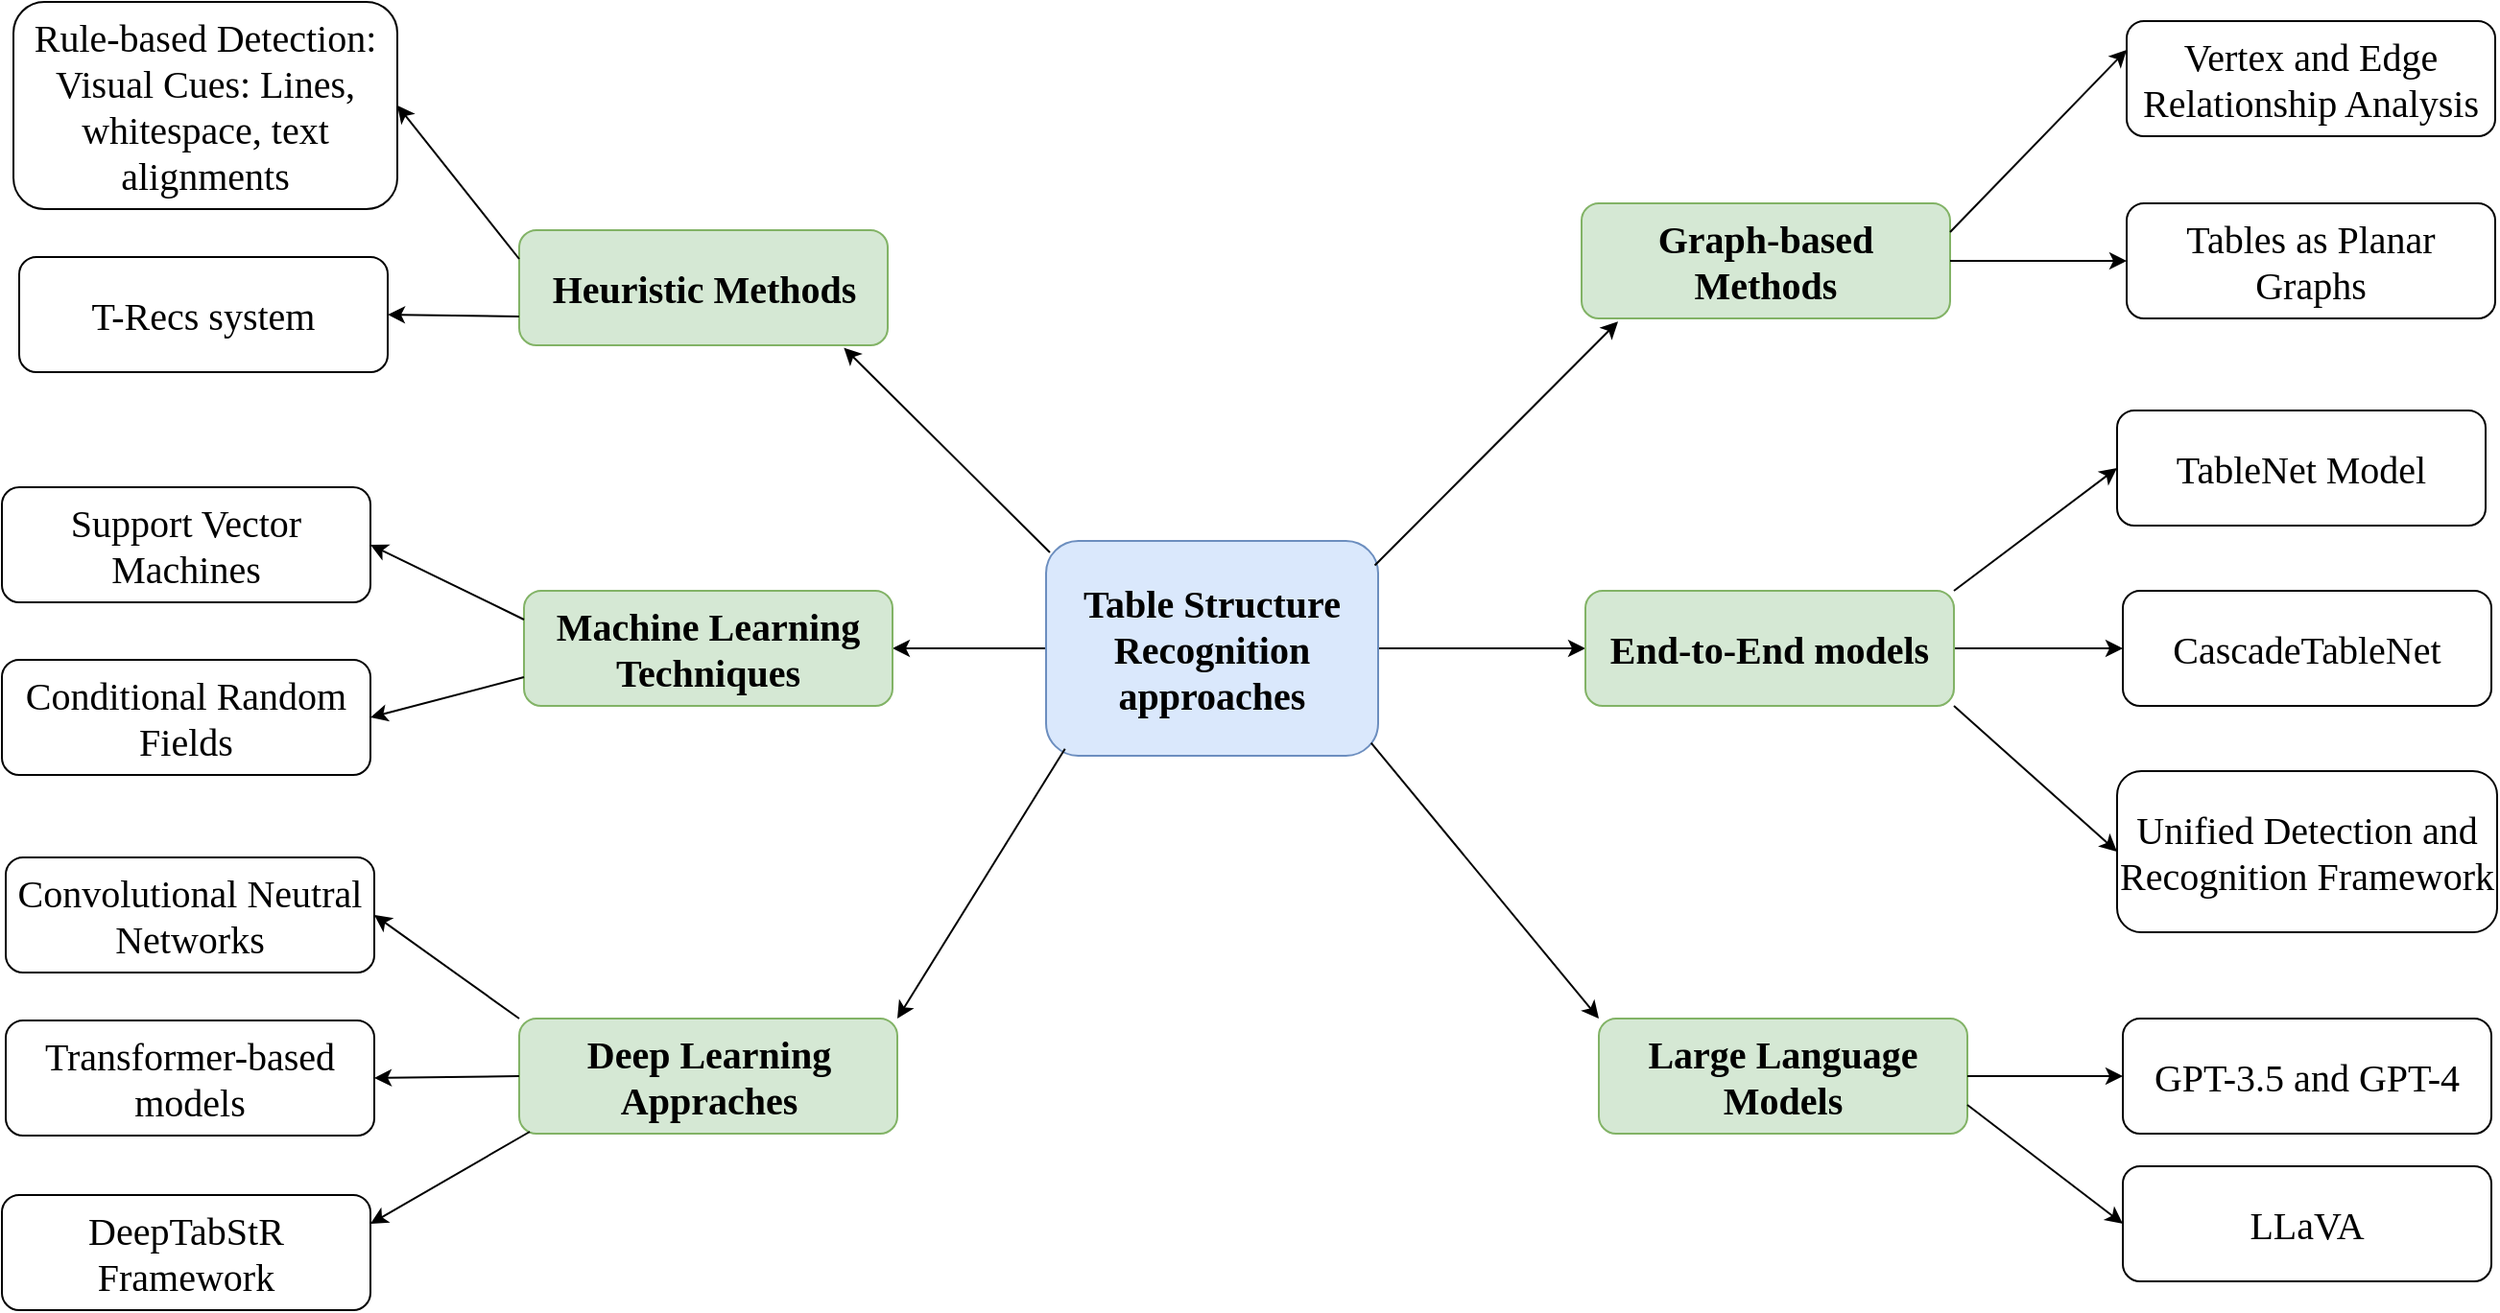 <mxfile version="27.0.6">
  <diagram name="Page-1" id="pL8piaVsNz2bICpjN5Gm">
    <mxGraphModel dx="1751" dy="1137" grid="0" gridSize="10" guides="1" tooltips="1" connect="1" arrows="1" fold="1" page="0" pageScale="1" pageWidth="850" pageHeight="1100" math="0" shadow="0">
      <root>
        <mxCell id="0" />
        <mxCell id="1" parent="0" />
        <mxCell id="jx3HCSnYXpnkk9Yz9M8T-20" style="edgeStyle=orthogonalEdgeStyle;rounded=0;orthogonalLoop=1;jettySize=auto;html=1;entryX=1;entryY=0.5;entryDx=0;entryDy=0;fontSize=20;" parent="1" source="jx3HCSnYXpnkk9Yz9M8T-2" target="jx3HCSnYXpnkk9Yz9M8T-4" edge="1">
          <mxGeometry relative="1" as="geometry" />
        </mxCell>
        <mxCell id="jx3HCSnYXpnkk9Yz9M8T-32" style="edgeStyle=orthogonalEdgeStyle;rounded=0;orthogonalLoop=1;jettySize=auto;html=1;entryX=0;entryY=0.5;entryDx=0;entryDy=0;fontSize=20;" parent="1" source="jx3HCSnYXpnkk9Yz9M8T-2" target="jx3HCSnYXpnkk9Yz9M8T-7" edge="1">
          <mxGeometry relative="1" as="geometry" />
        </mxCell>
        <mxCell id="jx3HCSnYXpnkk9Yz9M8T-2" value="Table Structure Recognition approaches" style="rounded=1;whiteSpace=wrap;html=1;fontFamily=Times New Roman;fontSize=20;fontStyle=1;fillColor=#dae8fc;strokeColor=#6c8ebf;" parent="1" vertex="1">
          <mxGeometry x="412" y="196" width="173" height="112" as="geometry" />
        </mxCell>
        <mxCell id="jx3HCSnYXpnkk9Yz9M8T-3" value="Heuristic Methods" style="rounded=1;whiteSpace=wrap;html=1;fontFamily=Times New Roman;fontSize=20;fontStyle=1;fillColor=#d5e8d4;strokeColor=#82b366;" parent="1" vertex="1">
          <mxGeometry x="137.5" y="34" width="192" height="60" as="geometry" />
        </mxCell>
        <mxCell id="jx3HCSnYXpnkk9Yz9M8T-4" value="Machine Learning Techniques" style="rounded=1;whiteSpace=wrap;html=1;fontFamily=Times New Roman;fontSize=20;fontStyle=1;fillColor=#d5e8d4;strokeColor=#82b366;" parent="1" vertex="1">
          <mxGeometry x="140" y="222" width="192" height="60" as="geometry" />
        </mxCell>
        <mxCell id="jx3HCSnYXpnkk9Yz9M8T-5" value="Deep Learning Appraches" style="rounded=1;whiteSpace=wrap;html=1;fontFamily=Times New Roman;fontSize=20;fontStyle=1;fillColor=#d5e8d4;strokeColor=#82b366;" parent="1" vertex="1">
          <mxGeometry x="137.5" y="445" width="197" height="60" as="geometry" />
        </mxCell>
        <mxCell id="jx3HCSnYXpnkk9Yz9M8T-6" value="Graph-based Methods" style="rounded=1;whiteSpace=wrap;html=1;fontFamily=Times New Roman;fontSize=20;fontStyle=1;fillColor=#d5e8d4;strokeColor=#82b366;" parent="1" vertex="1">
          <mxGeometry x="691" y="20" width="192" height="60" as="geometry" />
        </mxCell>
        <mxCell id="jx3HCSnYXpnkk9Yz9M8T-47" style="edgeStyle=orthogonalEdgeStyle;rounded=0;orthogonalLoop=1;jettySize=auto;html=1;entryX=0;entryY=0.5;entryDx=0;entryDy=0;fontSize=20;" parent="1" source="jx3HCSnYXpnkk9Yz9M8T-7" target="jx3HCSnYXpnkk9Yz9M8T-39" edge="1">
          <mxGeometry relative="1" as="geometry" />
        </mxCell>
        <mxCell id="jx3HCSnYXpnkk9Yz9M8T-7" value="End-to-End models" style="rounded=1;whiteSpace=wrap;html=1;fontFamily=Times New Roman;fontSize=20;fontStyle=1;fillColor=#d5e8d4;strokeColor=#82b366;" parent="1" vertex="1">
          <mxGeometry x="693" y="222" width="192" height="60" as="geometry" />
        </mxCell>
        <mxCell id="jx3HCSnYXpnkk9Yz9M8T-8" value="Large Language Models" style="rounded=1;whiteSpace=wrap;html=1;fontFamily=Times New Roman;fontSize=20;fontStyle=1;fillColor=#d5e8d4;strokeColor=#82b366;" parent="1" vertex="1">
          <mxGeometry x="700" y="445" width="192" height="60" as="geometry" />
        </mxCell>
        <mxCell id="jx3HCSnYXpnkk9Yz9M8T-9" value="Rule-based Detection: Visual Cues: Lines, whitespace, text alignments" style="rounded=1;whiteSpace=wrap;html=1;fontFamily=Times New Roman;fontSize=20;fontStyle=0" parent="1" vertex="1">
          <mxGeometry x="-126" y="-85" width="200" height="108" as="geometry" />
        </mxCell>
        <mxCell id="jx3HCSnYXpnkk9Yz9M8T-11" value="&lt;span style=&quot;font-weight: normal;&quot;&gt;T-Recs system&lt;/span&gt;" style="rounded=1;whiteSpace=wrap;html=1;fontFamily=Times New Roman;fontSize=20;fontStyle=1" parent="1" vertex="1">
          <mxGeometry x="-123" y="48" width="192" height="60" as="geometry" />
        </mxCell>
        <mxCell id="jx3HCSnYXpnkk9Yz9M8T-13" value="Support Vector Machines" style="rounded=1;whiteSpace=wrap;html=1;fontFamily=Times New Roman;fontSize=20;fontStyle=0" parent="1" vertex="1">
          <mxGeometry x="-132" y="168" width="192" height="60" as="geometry" />
        </mxCell>
        <mxCell id="jx3HCSnYXpnkk9Yz9M8T-14" value="Conditional Random Fields" style="rounded=1;whiteSpace=wrap;html=1;fontFamily=Times New Roman;fontSize=20;fontStyle=0" parent="1" vertex="1">
          <mxGeometry x="-132" y="258" width="192" height="60" as="geometry" />
        </mxCell>
        <mxCell id="jx3HCSnYXpnkk9Yz9M8T-17" value="Convolutional Neutral Networks" style="rounded=1;whiteSpace=wrap;html=1;fontFamily=Times New Roman;fontSize=20;fontStyle=0" parent="1" vertex="1">
          <mxGeometry x="-130" y="361" width="192" height="60" as="geometry" />
        </mxCell>
        <mxCell id="jx3HCSnYXpnkk9Yz9M8T-18" value="Transformer-based models" style="rounded=1;whiteSpace=wrap;html=1;fontFamily=Times New Roman;fontSize=20;fontStyle=0" parent="1" vertex="1">
          <mxGeometry x="-130" y="446" width="192" height="60" as="geometry" />
        </mxCell>
        <mxCell id="jx3HCSnYXpnkk9Yz9M8T-19" value="&lt;span style=&quot;font-weight: normal;&quot;&gt;DeepTabStR Framework&lt;/span&gt;" style="rounded=1;whiteSpace=wrap;html=1;fontFamily=Times New Roman;fontSize=20;fontStyle=1" parent="1" vertex="1">
          <mxGeometry x="-132" y="537" width="192" height="60" as="geometry" />
        </mxCell>
        <mxCell id="jx3HCSnYXpnkk9Yz9M8T-23" value="" style="endArrow=classic;html=1;rounded=0;entryX=1;entryY=0.5;entryDx=0;entryDy=0;exitX=0;exitY=0.25;exitDx=0;exitDy=0;fontSize=20;" parent="1" source="jx3HCSnYXpnkk9Yz9M8T-4" target="jx3HCSnYXpnkk9Yz9M8T-13" edge="1">
          <mxGeometry width="50" height="50" relative="1" as="geometry">
            <mxPoint x="228" y="229" as="sourcePoint" />
            <mxPoint x="278" y="179" as="targetPoint" />
          </mxGeometry>
        </mxCell>
        <mxCell id="jx3HCSnYXpnkk9Yz9M8T-27" value="" style="endArrow=classic;html=1;rounded=0;entryX=1;entryY=0.5;entryDx=0;entryDy=0;exitX=0;exitY=0.25;exitDx=0;exitDy=0;fontSize=20;" parent="1" source="jx3HCSnYXpnkk9Yz9M8T-3" target="jx3HCSnYXpnkk9Yz9M8T-9" edge="1">
          <mxGeometry width="50" height="50" relative="1" as="geometry">
            <mxPoint x="162" y="216" as="sourcePoint" />
            <mxPoint x="91" y="161" as="targetPoint" />
          </mxGeometry>
        </mxCell>
        <mxCell id="jx3HCSnYXpnkk9Yz9M8T-30" value="" style="endArrow=classic;html=1;rounded=0;entryX=1;entryY=0.5;entryDx=0;entryDy=0;exitX=0;exitY=0;exitDx=0;exitDy=0;fontSize=20;" parent="1" source="jx3HCSnYXpnkk9Yz9M8T-5" target="jx3HCSnYXpnkk9Yz9M8T-17" edge="1">
          <mxGeometry width="50" height="50" relative="1" as="geometry">
            <mxPoint x="150" y="306" as="sourcePoint" />
            <mxPoint x="79" y="251" as="targetPoint" />
          </mxGeometry>
        </mxCell>
        <mxCell id="jx3HCSnYXpnkk9Yz9M8T-31" value="" style="endArrow=classic;html=1;rounded=0;entryX=1;entryY=0.25;entryDx=0;entryDy=0;fontSize=20;" parent="1" edge="1" target="jx3HCSnYXpnkk9Yz9M8T-19">
          <mxGeometry width="50" height="50" relative="1" as="geometry">
            <mxPoint x="143" y="504" as="sourcePoint" />
            <mxPoint x="77.0" y="617" as="targetPoint" />
          </mxGeometry>
        </mxCell>
        <mxCell id="jx3HCSnYXpnkk9Yz9M8T-33" value="" style="endArrow=classic;html=1;rounded=0;entryX=0.881;entryY=1.021;entryDx=0;entryDy=0;entryPerimeter=0;fontSize=20;" parent="1" target="jx3HCSnYXpnkk9Yz9M8T-3" edge="1">
          <mxGeometry width="50" height="50" relative="1" as="geometry">
            <mxPoint x="414" y="202" as="sourcePoint" />
            <mxPoint x="101" y="171" as="targetPoint" />
          </mxGeometry>
        </mxCell>
        <mxCell id="jx3HCSnYXpnkk9Yz9M8T-34" value="" style="endArrow=classic;html=1;rounded=0;entryX=1;entryY=0;entryDx=0;entryDy=0;exitX=0.057;exitY=0.968;exitDx=0;exitDy=0;fontSize=20;exitPerimeter=0;" parent="1" source="jx3HCSnYXpnkk9Yz9M8T-2" target="jx3HCSnYXpnkk9Yz9M8T-5" edge="1">
          <mxGeometry width="50" height="50" relative="1" as="geometry">
            <mxPoint x="182" y="236" as="sourcePoint" />
            <mxPoint x="111" y="181" as="targetPoint" />
          </mxGeometry>
        </mxCell>
        <mxCell id="jx3HCSnYXpnkk9Yz9M8T-35" value="Vertex and Edge Relationship Analysis" style="rounded=1;whiteSpace=wrap;html=1;fontFamily=Times New Roman;fontSize=20;fontStyle=0" parent="1" vertex="1">
          <mxGeometry x="975" y="-75" width="192" height="60" as="geometry" />
        </mxCell>
        <mxCell id="jx3HCSnYXpnkk9Yz9M8T-36" value="Tables as Planar Graphs" style="rounded=1;whiteSpace=wrap;html=1;fontFamily=Times New Roman;fontSize=20;fontStyle=0" parent="1" vertex="1">
          <mxGeometry x="975" y="20" width="192" height="60" as="geometry" />
        </mxCell>
        <mxCell id="jx3HCSnYXpnkk9Yz9M8T-38" value="TableNet Model" style="rounded=1;whiteSpace=wrap;html=1;fontFamily=Times New Roman;fontSize=20;fontStyle=0" parent="1" vertex="1">
          <mxGeometry x="970" y="128" width="192" height="60" as="geometry" />
        </mxCell>
        <mxCell id="jx3HCSnYXpnkk9Yz9M8T-39" value="CascadeTableNet" style="rounded=1;whiteSpace=wrap;html=1;fontFamily=Times New Roman;fontSize=20;fontStyle=0" parent="1" vertex="1">
          <mxGeometry x="973" y="222" width="192" height="60" as="geometry" />
        </mxCell>
        <mxCell id="jx3HCSnYXpnkk9Yz9M8T-40" value="&lt;span style=&quot;font-weight: normal;&quot;&gt;Unified Detection and Recognition Framework&lt;/span&gt;" style="rounded=1;whiteSpace=wrap;html=1;fontFamily=Times New Roman;fontSize=20;fontStyle=1" parent="1" vertex="1">
          <mxGeometry x="970" y="316" width="198" height="84" as="geometry" />
        </mxCell>
        <mxCell id="jx3HCSnYXpnkk9Yz9M8T-41" value="GPT-3.5 and GPT-4" style="rounded=1;whiteSpace=wrap;html=1;fontFamily=Times New Roman;fontSize=20;fontStyle=0" parent="1" vertex="1">
          <mxGeometry x="973" y="445" width="192" height="60" as="geometry" />
        </mxCell>
        <mxCell id="jx3HCSnYXpnkk9Yz9M8T-42" value="LLaVA" style="rounded=1;whiteSpace=wrap;html=1;fontFamily=Times New Roman;fontSize=20;fontStyle=0" parent="1" vertex="1">
          <mxGeometry x="973" y="522" width="192" height="60" as="geometry" />
        </mxCell>
        <mxCell id="jx3HCSnYXpnkk9Yz9M8T-44" value="" style="endArrow=classic;html=1;rounded=0;entryX=1;entryY=0.5;entryDx=0;entryDy=0;fontSize=20;exitX=0;exitY=0.75;exitDx=0;exitDy=0;" parent="1" source="jx3HCSnYXpnkk9Yz9M8T-4" target="jx3HCSnYXpnkk9Yz9M8T-14" edge="1">
          <mxGeometry width="50" height="50" relative="1" as="geometry">
            <mxPoint x="140" y="282" as="sourcePoint" />
            <mxPoint x="81" y="177" as="targetPoint" />
          </mxGeometry>
        </mxCell>
        <mxCell id="jx3HCSnYXpnkk9Yz9M8T-45" value="" style="endArrow=classic;html=1;rounded=0;entryX=0.099;entryY=1.027;entryDx=0;entryDy=0;exitX=0.99;exitY=0.114;exitDx=0;exitDy=0;entryPerimeter=0;fontSize=20;exitPerimeter=0;" parent="1" source="jx3HCSnYXpnkk9Yz9M8T-2" target="jx3HCSnYXpnkk9Yz9M8T-6" edge="1">
          <mxGeometry width="50" height="50" relative="1" as="geometry">
            <mxPoint x="422" y="206" as="sourcePoint" />
            <mxPoint x="321" y="-17" as="targetPoint" />
          </mxGeometry>
        </mxCell>
        <mxCell id="jx3HCSnYXpnkk9Yz9M8T-46" value="" style="endArrow=classic;html=1;rounded=0;entryX=0;entryY=0;entryDx=0;entryDy=0;fontSize=20;exitX=0.979;exitY=0.94;exitDx=0;exitDy=0;exitPerimeter=0;" parent="1" source="jx3HCSnYXpnkk9Yz9M8T-2" target="jx3HCSnYXpnkk9Yz9M8T-8" edge="1">
          <mxGeometry width="50" height="50" relative="1" as="geometry">
            <mxPoint x="585" y="308" as="sourcePoint" />
            <mxPoint x="720" y="-16" as="targetPoint" />
          </mxGeometry>
        </mxCell>
        <mxCell id="jx3HCSnYXpnkk9Yz9M8T-48" value="" style="endArrow=classic;html=1;rounded=0;entryX=0;entryY=0.5;entryDx=0;entryDy=0;exitX=1;exitY=0;exitDx=0;exitDy=0;fontSize=20;" parent="1" source="jx3HCSnYXpnkk9Yz9M8T-7" target="jx3HCSnYXpnkk9Yz9M8T-38" edge="1">
          <mxGeometry width="50" height="50" relative="1" as="geometry">
            <mxPoint x="605" y="216" as="sourcePoint" />
            <mxPoint x="730" y="-6" as="targetPoint" />
          </mxGeometry>
        </mxCell>
        <mxCell id="jx3HCSnYXpnkk9Yz9M8T-49" value="" style="endArrow=classic;html=1;rounded=0;entryX=0;entryY=0.5;entryDx=0;entryDy=0;exitX=1;exitY=1;exitDx=0;exitDy=0;fontSize=20;" parent="1" source="jx3HCSnYXpnkk9Yz9M8T-7" target="jx3HCSnYXpnkk9Yz9M8T-40" edge="1">
          <mxGeometry width="50" height="50" relative="1" as="geometry">
            <mxPoint x="615" y="226" as="sourcePoint" />
            <mxPoint x="740" y="4" as="targetPoint" />
          </mxGeometry>
        </mxCell>
        <mxCell id="jx3HCSnYXpnkk9Yz9M8T-50" value="" style="endArrow=classic;html=1;rounded=0;entryX=0;entryY=0.5;entryDx=0;entryDy=0;exitX=1;exitY=0.5;exitDx=0;exitDy=0;fontSize=20;" parent="1" source="jx3HCSnYXpnkk9Yz9M8T-8" target="jx3HCSnYXpnkk9Yz9M8T-41" edge="1">
          <mxGeometry width="50" height="50" relative="1" as="geometry">
            <mxPoint x="625" y="236" as="sourcePoint" />
            <mxPoint x="750" y="14" as="targetPoint" />
          </mxGeometry>
        </mxCell>
        <mxCell id="jx3HCSnYXpnkk9Yz9M8T-51" value="" style="endArrow=classic;html=1;rounded=0;entryX=0;entryY=0.5;entryDx=0;entryDy=0;exitX=1;exitY=0.75;exitDx=0;exitDy=0;fontSize=20;" parent="1" source="jx3HCSnYXpnkk9Yz9M8T-8" target="jx3HCSnYXpnkk9Yz9M8T-42" edge="1">
          <mxGeometry width="50" height="50" relative="1" as="geometry">
            <mxPoint x="635" y="246" as="sourcePoint" />
            <mxPoint x="760" y="24" as="targetPoint" />
          </mxGeometry>
        </mxCell>
        <mxCell id="jx3HCSnYXpnkk9Yz9M8T-52" value="" style="endArrow=classic;html=1;rounded=0;entryX=0;entryY=0.25;entryDx=0;entryDy=0;exitX=1;exitY=0.25;exitDx=0;exitDy=0;fontSize=20;" parent="1" source="jx3HCSnYXpnkk9Yz9M8T-6" target="jx3HCSnYXpnkk9Yz9M8T-35" edge="1">
          <mxGeometry width="50" height="50" relative="1" as="geometry">
            <mxPoint x="645" y="256" as="sourcePoint" />
            <mxPoint x="770" y="34" as="targetPoint" />
          </mxGeometry>
        </mxCell>
        <mxCell id="jx3HCSnYXpnkk9Yz9M8T-53" value="" style="endArrow=classic;html=1;rounded=0;entryX=0;entryY=0.5;entryDx=0;entryDy=0;exitX=1;exitY=0.5;exitDx=0;exitDy=0;fontSize=20;" parent="1" source="jx3HCSnYXpnkk9Yz9M8T-6" target="jx3HCSnYXpnkk9Yz9M8T-36" edge="1">
          <mxGeometry width="50" height="50" relative="1" as="geometry">
            <mxPoint x="655" y="266" as="sourcePoint" />
            <mxPoint x="780" y="44" as="targetPoint" />
          </mxGeometry>
        </mxCell>
        <mxCell id="8Gn23lc52RaZ-id8ZD56-3" value="" style="endArrow=classic;html=1;rounded=0;exitX=0;exitY=0.5;exitDx=0;exitDy=0;entryX=1;entryY=0.5;entryDx=0;entryDy=0;" edge="1" parent="1" source="jx3HCSnYXpnkk9Yz9M8T-5" target="jx3HCSnYXpnkk9Yz9M8T-18">
          <mxGeometry width="50" height="50" relative="1" as="geometry">
            <mxPoint x="477" y="267" as="sourcePoint" />
            <mxPoint x="527" y="217" as="targetPoint" />
          </mxGeometry>
        </mxCell>
        <mxCell id="8Gn23lc52RaZ-id8ZD56-4" value="" style="endArrow=classic;html=1;rounded=0;exitX=0;exitY=0.75;exitDx=0;exitDy=0;entryX=1;entryY=0.5;entryDx=0;entryDy=0;" edge="1" parent="1" source="jx3HCSnYXpnkk9Yz9M8T-3" target="jx3HCSnYXpnkk9Yz9M8T-11">
          <mxGeometry width="50" height="50" relative="1" as="geometry">
            <mxPoint x="477" y="267" as="sourcePoint" />
            <mxPoint x="527" y="217" as="targetPoint" />
          </mxGeometry>
        </mxCell>
      </root>
    </mxGraphModel>
  </diagram>
</mxfile>
